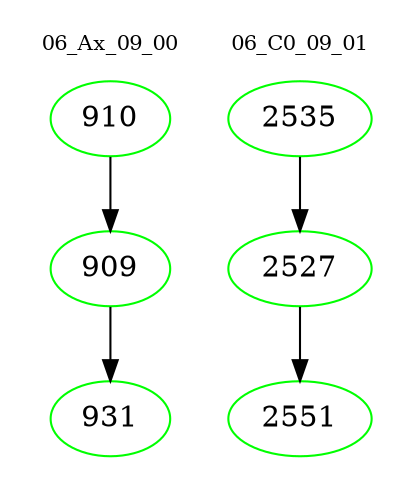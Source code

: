digraph{
subgraph cluster_0 {
color = white
label = "06_Ax_09_00";
fontsize=10;
T0_910 [label="910", color="green"]
T0_910 -> T0_909 [color="black"]
T0_909 [label="909", color="green"]
T0_909 -> T0_931 [color="black"]
T0_931 [label="931", color="green"]
}
subgraph cluster_1 {
color = white
label = "06_C0_09_01";
fontsize=10;
T1_2535 [label="2535", color="green"]
T1_2535 -> T1_2527 [color="black"]
T1_2527 [label="2527", color="green"]
T1_2527 -> T1_2551 [color="black"]
T1_2551 [label="2551", color="green"]
}
}
